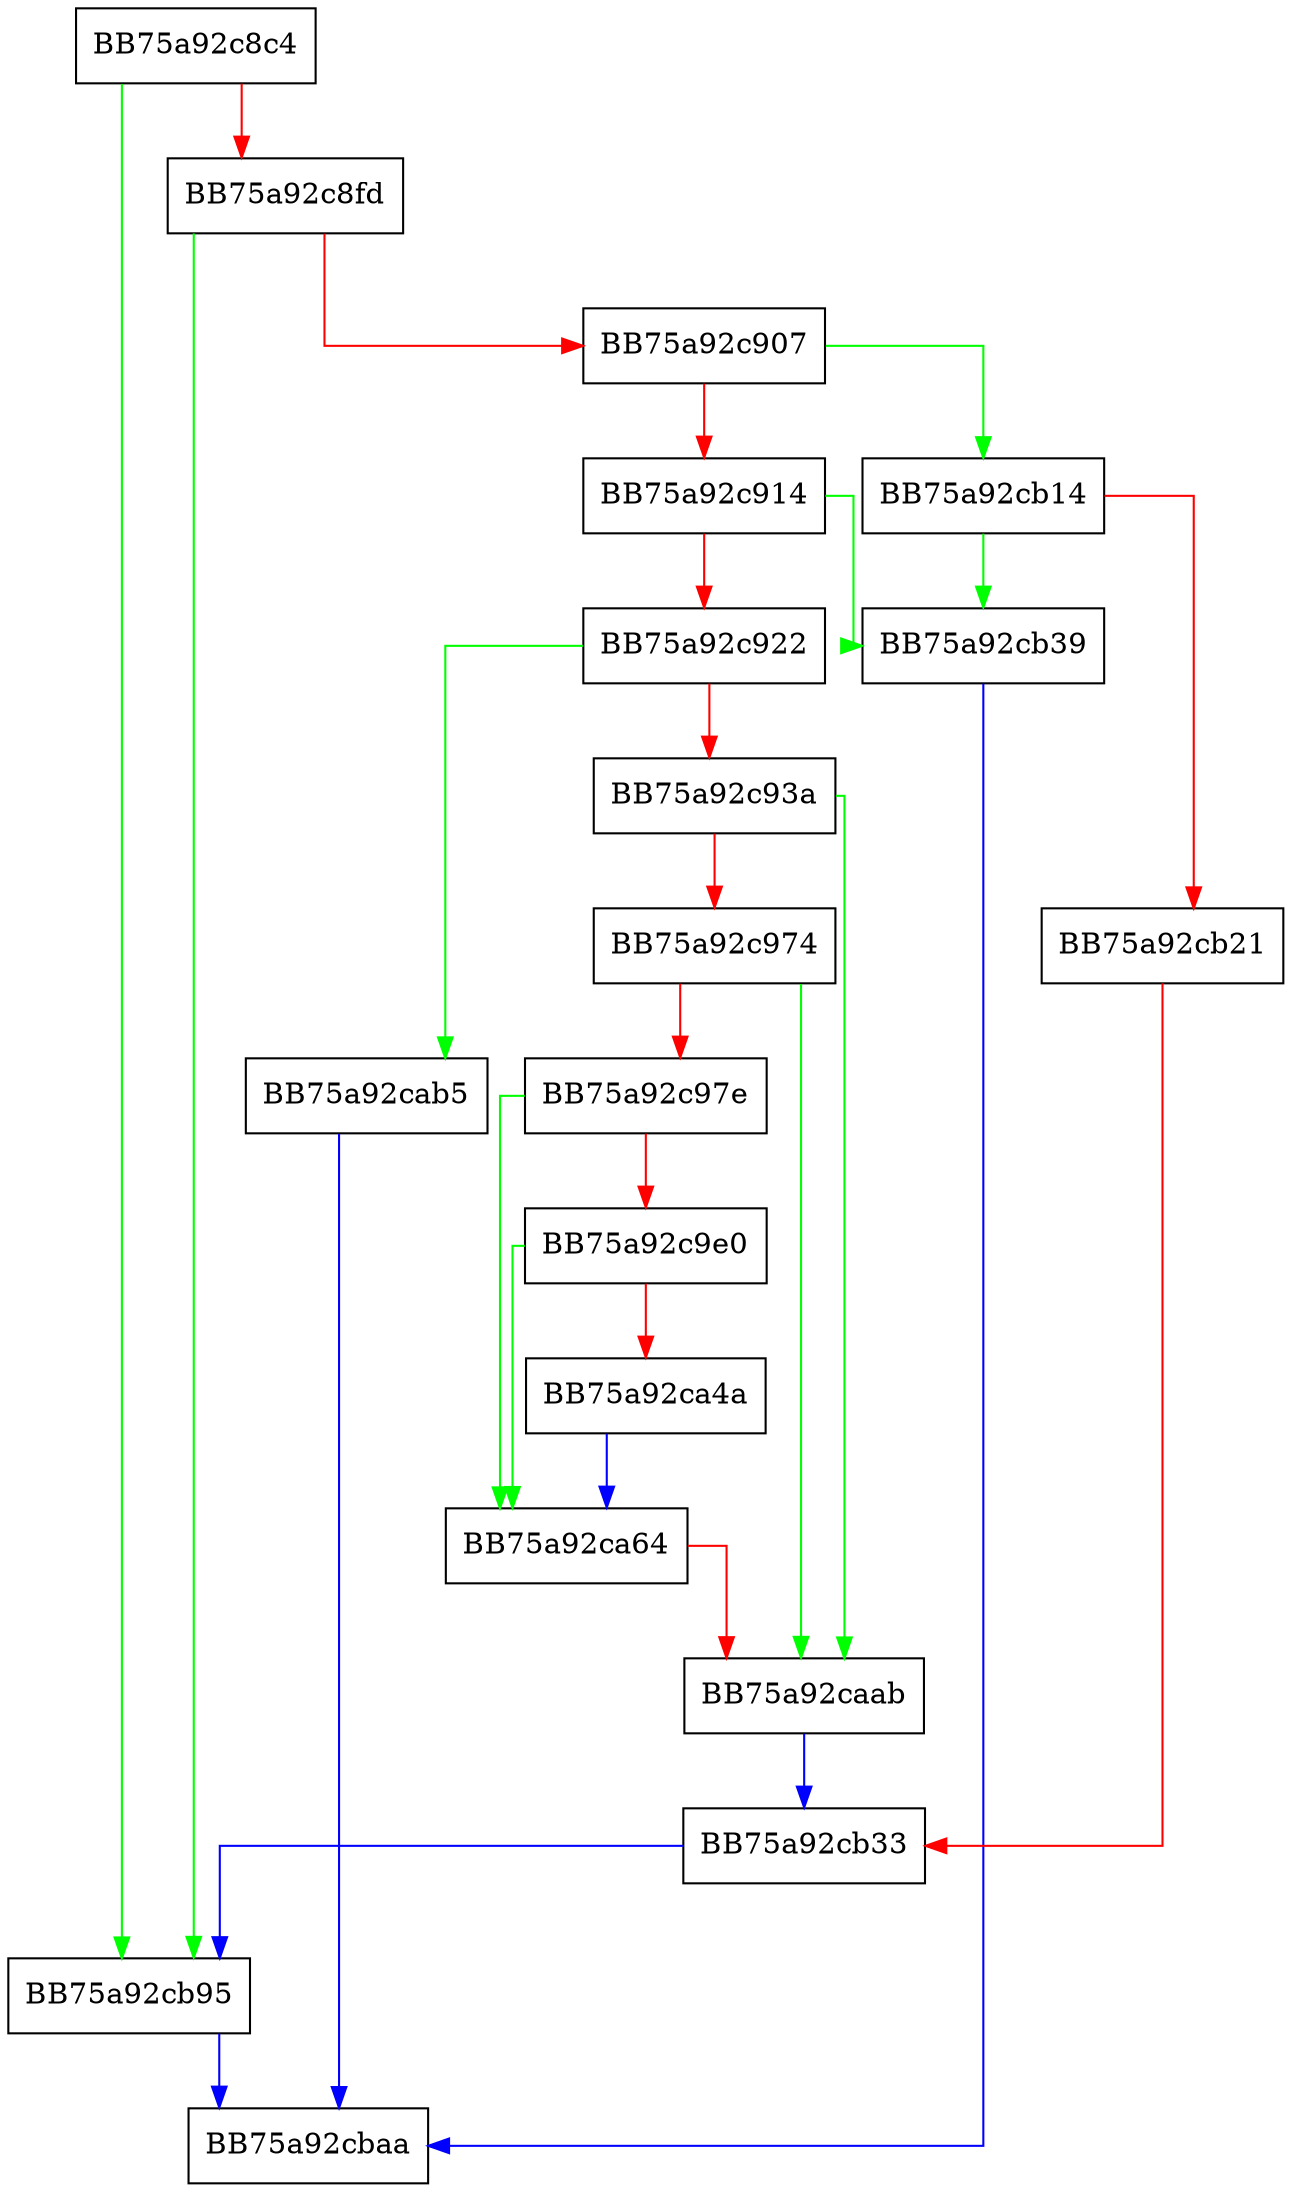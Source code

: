 digraph get_telemetry_blob {
  node [shape="box"];
  graph [splines=ortho];
  BB75a92c8c4 -> BB75a92cb95 [color="green"];
  BB75a92c8c4 -> BB75a92c8fd [color="red"];
  BB75a92c8fd -> BB75a92cb95 [color="green"];
  BB75a92c8fd -> BB75a92c907 [color="red"];
  BB75a92c907 -> BB75a92cb14 [color="green"];
  BB75a92c907 -> BB75a92c914 [color="red"];
  BB75a92c914 -> BB75a92cb39 [color="green"];
  BB75a92c914 -> BB75a92c922 [color="red"];
  BB75a92c922 -> BB75a92cab5 [color="green"];
  BB75a92c922 -> BB75a92c93a [color="red"];
  BB75a92c93a -> BB75a92caab [color="green"];
  BB75a92c93a -> BB75a92c974 [color="red"];
  BB75a92c974 -> BB75a92caab [color="green"];
  BB75a92c974 -> BB75a92c97e [color="red"];
  BB75a92c97e -> BB75a92ca64 [color="green"];
  BB75a92c97e -> BB75a92c9e0 [color="red"];
  BB75a92c9e0 -> BB75a92ca64 [color="green"];
  BB75a92c9e0 -> BB75a92ca4a [color="red"];
  BB75a92ca4a -> BB75a92ca64 [color="blue"];
  BB75a92ca64 -> BB75a92caab [color="red"];
  BB75a92caab -> BB75a92cb33 [color="blue"];
  BB75a92cab5 -> BB75a92cbaa [color="blue"];
  BB75a92cb14 -> BB75a92cb39 [color="green"];
  BB75a92cb14 -> BB75a92cb21 [color="red"];
  BB75a92cb21 -> BB75a92cb33 [color="red"];
  BB75a92cb33 -> BB75a92cb95 [color="blue"];
  BB75a92cb39 -> BB75a92cbaa [color="blue"];
  BB75a92cb95 -> BB75a92cbaa [color="blue"];
}